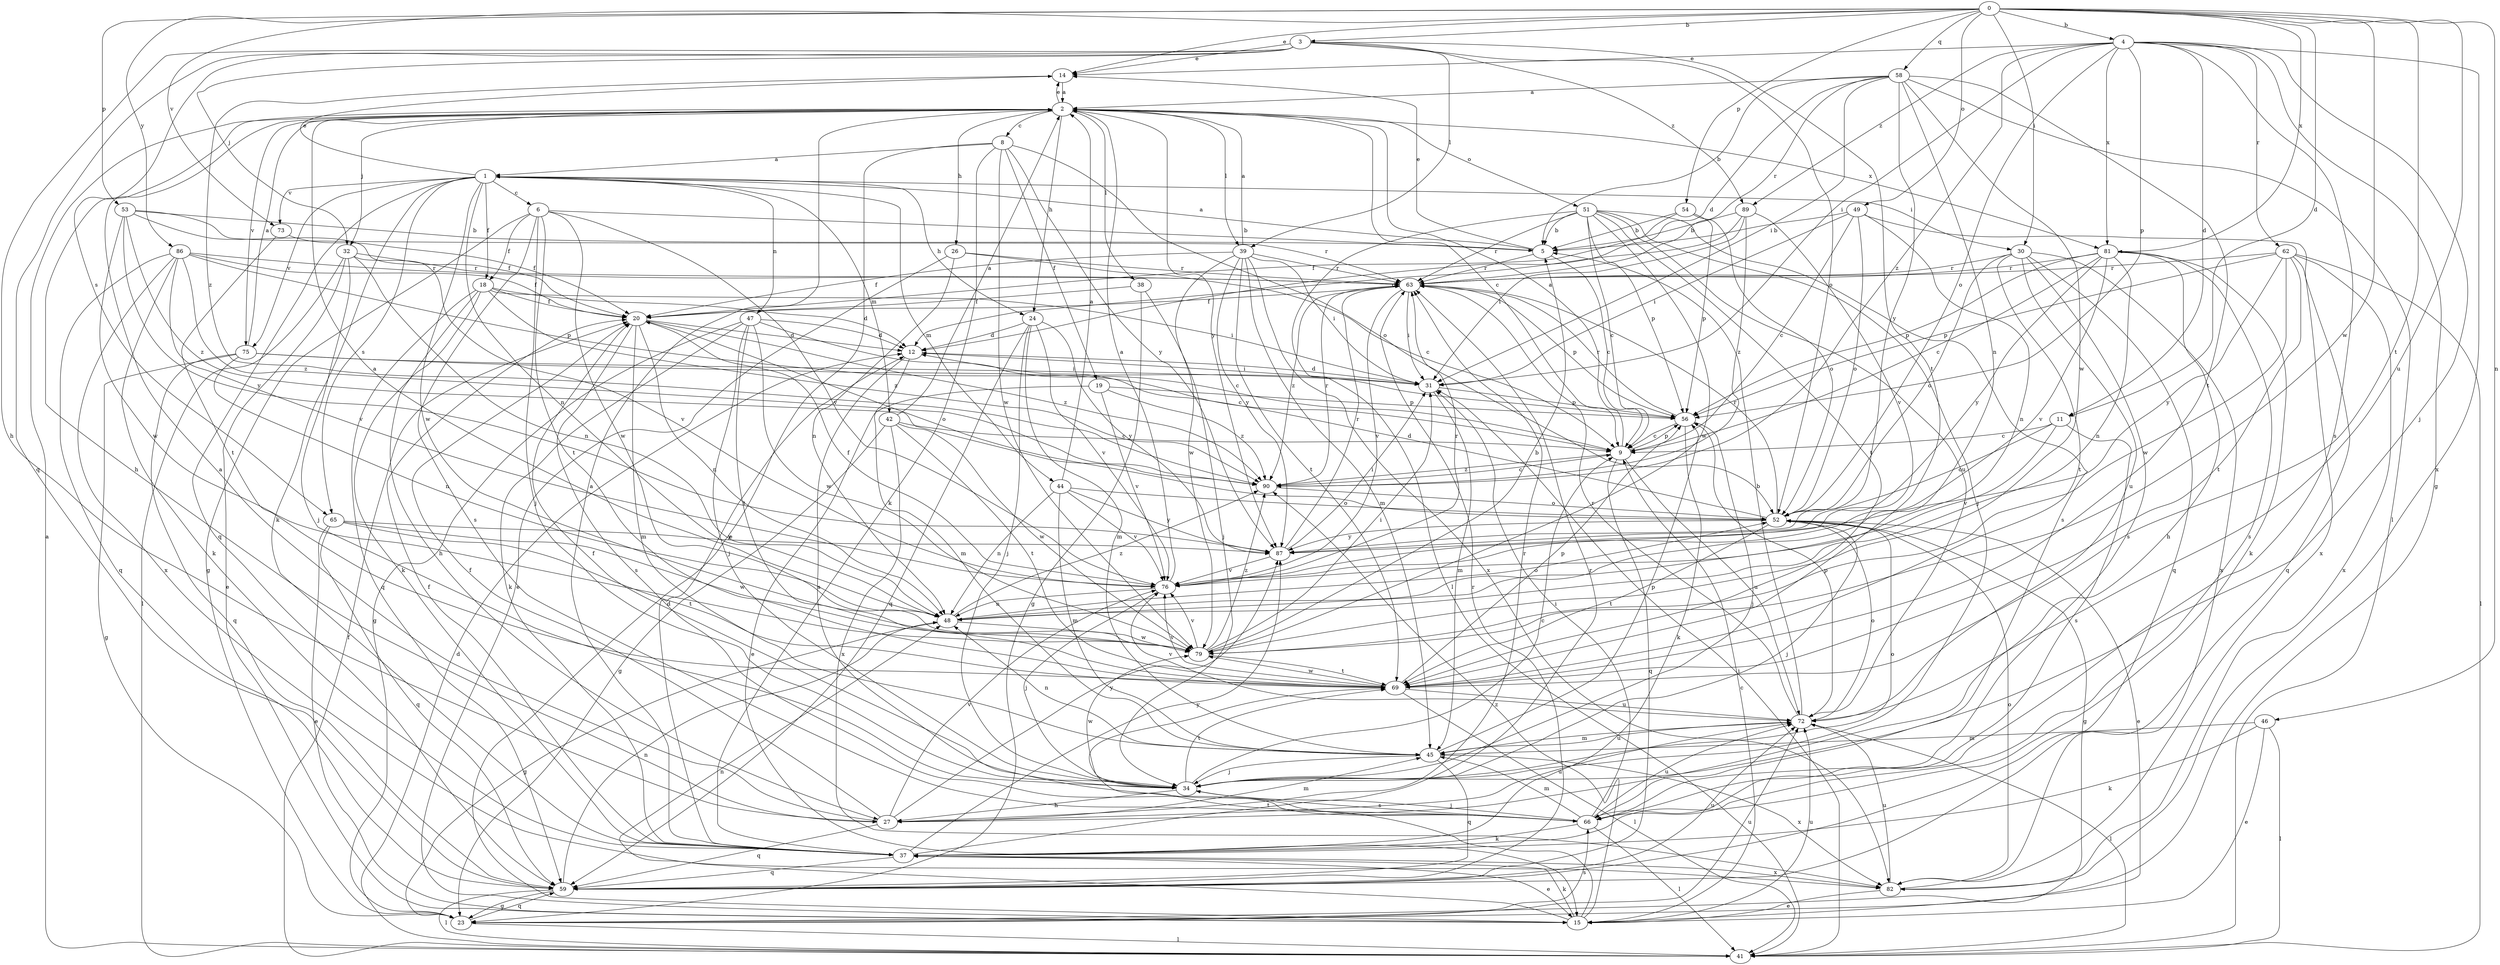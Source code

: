strict digraph  {
0;
1;
2;
3;
4;
5;
6;
8;
9;
11;
12;
14;
15;
18;
19;
20;
23;
24;
26;
27;
30;
31;
32;
34;
37;
38;
39;
41;
42;
44;
45;
46;
47;
48;
49;
51;
52;
53;
54;
56;
58;
59;
62;
63;
65;
66;
69;
72;
73;
75;
76;
79;
81;
82;
86;
87;
89;
90;
0 -> 3  [label=b];
0 -> 4  [label=b];
0 -> 11  [label=d];
0 -> 14  [label=e];
0 -> 30  [label=i];
0 -> 46  [label=n];
0 -> 49  [label=o];
0 -> 53  [label=p];
0 -> 54  [label=p];
0 -> 58  [label=q];
0 -> 69  [label=t];
0 -> 72  [label=u];
0 -> 73  [label=v];
0 -> 79  [label=w];
0 -> 81  [label=x];
0 -> 86  [label=y];
1 -> 6  [label=c];
1 -> 14  [label=e];
1 -> 18  [label=f];
1 -> 24  [label=h];
1 -> 30  [label=i];
1 -> 37  [label=k];
1 -> 42  [label=m];
1 -> 44  [label=m];
1 -> 47  [label=n];
1 -> 48  [label=n];
1 -> 59  [label=q];
1 -> 65  [label=s];
1 -> 73  [label=v];
1 -> 75  [label=v];
1 -> 79  [label=w];
2 -> 8  [label=c];
2 -> 9  [label=c];
2 -> 14  [label=e];
2 -> 24  [label=h];
2 -> 26  [label=h];
2 -> 27  [label=h];
2 -> 32  [label=j];
2 -> 38  [label=l];
2 -> 39  [label=l];
2 -> 51  [label=o];
2 -> 75  [label=v];
2 -> 81  [label=x];
2 -> 87  [label=y];
3 -> 14  [label=e];
3 -> 27  [label=h];
3 -> 32  [label=j];
3 -> 39  [label=l];
3 -> 52  [label=o];
3 -> 59  [label=q];
3 -> 65  [label=s];
3 -> 69  [label=t];
3 -> 89  [label=z];
4 -> 11  [label=d];
4 -> 14  [label=e];
4 -> 23  [label=g];
4 -> 31  [label=i];
4 -> 34  [label=j];
4 -> 52  [label=o];
4 -> 56  [label=p];
4 -> 62  [label=r];
4 -> 66  [label=s];
4 -> 81  [label=x];
4 -> 82  [label=x];
4 -> 89  [label=z];
4 -> 90  [label=z];
5 -> 1  [label=a];
5 -> 9  [label=c];
5 -> 14  [label=e];
5 -> 63  [label=r];
6 -> 5  [label=b];
6 -> 18  [label=f];
6 -> 23  [label=g];
6 -> 34  [label=j];
6 -> 66  [label=s];
6 -> 69  [label=t];
6 -> 76  [label=v];
6 -> 79  [label=w];
8 -> 1  [label=a];
8 -> 15  [label=e];
8 -> 19  [label=f];
8 -> 37  [label=k];
8 -> 52  [label=o];
8 -> 79  [label=w];
8 -> 87  [label=y];
9 -> 2  [label=a];
9 -> 56  [label=p];
9 -> 59  [label=q];
9 -> 72  [label=u];
9 -> 90  [label=z];
11 -> 9  [label=c];
11 -> 52  [label=o];
11 -> 66  [label=s];
11 -> 76  [label=v];
12 -> 31  [label=i];
12 -> 45  [label=m];
12 -> 66  [label=s];
14 -> 2  [label=a];
14 -> 90  [label=z];
15 -> 9  [label=c];
15 -> 37  [label=k];
15 -> 48  [label=n];
15 -> 69  [label=t];
15 -> 72  [label=u];
15 -> 90  [label=z];
18 -> 12  [label=d];
18 -> 20  [label=f];
18 -> 27  [label=h];
18 -> 31  [label=i];
18 -> 37  [label=k];
18 -> 59  [label=q];
18 -> 90  [label=z];
19 -> 15  [label=e];
19 -> 56  [label=p];
19 -> 76  [label=v];
19 -> 90  [label=z];
20 -> 12  [label=d];
20 -> 45  [label=m];
20 -> 48  [label=n];
20 -> 52  [label=o];
20 -> 66  [label=s];
20 -> 90  [label=z];
23 -> 41  [label=l];
23 -> 59  [label=q];
23 -> 66  [label=s];
23 -> 72  [label=u];
24 -> 12  [label=d];
24 -> 34  [label=j];
24 -> 45  [label=m];
24 -> 59  [label=q];
24 -> 76  [label=v];
24 -> 87  [label=y];
26 -> 9  [label=c];
26 -> 15  [label=e];
26 -> 48  [label=n];
26 -> 63  [label=r];
27 -> 2  [label=a];
27 -> 20  [label=f];
27 -> 45  [label=m];
27 -> 59  [label=q];
27 -> 63  [label=r];
27 -> 72  [label=u];
27 -> 76  [label=v];
27 -> 87  [label=y];
30 -> 52  [label=o];
30 -> 59  [label=q];
30 -> 63  [label=r];
30 -> 66  [label=s];
30 -> 69  [label=t];
30 -> 72  [label=u];
30 -> 82  [label=x];
31 -> 12  [label=d];
31 -> 45  [label=m];
31 -> 56  [label=p];
32 -> 15  [label=e];
32 -> 34  [label=j];
32 -> 41  [label=l];
32 -> 48  [label=n];
32 -> 63  [label=r];
32 -> 76  [label=v];
34 -> 9  [label=c];
34 -> 20  [label=f];
34 -> 27  [label=h];
34 -> 52  [label=o];
34 -> 66  [label=s];
34 -> 69  [label=t];
34 -> 79  [label=w];
37 -> 2  [label=a];
37 -> 12  [label=d];
37 -> 15  [label=e];
37 -> 20  [label=f];
37 -> 59  [label=q];
37 -> 63  [label=r];
37 -> 82  [label=x];
37 -> 87  [label=y];
38 -> 20  [label=f];
38 -> 23  [label=g];
38 -> 34  [label=j];
39 -> 2  [label=a];
39 -> 20  [label=f];
39 -> 31  [label=i];
39 -> 45  [label=m];
39 -> 63  [label=r];
39 -> 69  [label=t];
39 -> 79  [label=w];
39 -> 82  [label=x];
39 -> 87  [label=y];
41 -> 2  [label=a];
41 -> 12  [label=d];
41 -> 20  [label=f];
41 -> 31  [label=i];
42 -> 2  [label=a];
42 -> 9  [label=c];
42 -> 23  [label=g];
42 -> 69  [label=t];
42 -> 79  [label=w];
42 -> 82  [label=x];
44 -> 2  [label=a];
44 -> 45  [label=m];
44 -> 48  [label=n];
44 -> 52  [label=o];
44 -> 76  [label=v];
44 -> 87  [label=y];
45 -> 34  [label=j];
45 -> 48  [label=n];
45 -> 56  [label=p];
45 -> 59  [label=q];
45 -> 72  [label=u];
45 -> 82  [label=x];
46 -> 15  [label=e];
46 -> 37  [label=k];
46 -> 41  [label=l];
46 -> 45  [label=m];
47 -> 9  [label=c];
47 -> 12  [label=d];
47 -> 23  [label=g];
47 -> 34  [label=j];
47 -> 37  [label=k];
47 -> 69  [label=t];
47 -> 79  [label=w];
48 -> 2  [label=a];
48 -> 23  [label=g];
48 -> 52  [label=o];
48 -> 79  [label=w];
48 -> 90  [label=z];
49 -> 5  [label=b];
49 -> 9  [label=c];
49 -> 31  [label=i];
49 -> 48  [label=n];
49 -> 52  [label=o];
49 -> 82  [label=x];
51 -> 5  [label=b];
51 -> 9  [label=c];
51 -> 34  [label=j];
51 -> 41  [label=l];
51 -> 56  [label=p];
51 -> 63  [label=r];
51 -> 66  [label=s];
51 -> 69  [label=t];
51 -> 72  [label=u];
51 -> 79  [label=w];
52 -> 12  [label=d];
52 -> 15  [label=e];
52 -> 23  [label=g];
52 -> 34  [label=j];
52 -> 63  [label=r];
52 -> 69  [label=t];
52 -> 87  [label=y];
53 -> 5  [label=b];
53 -> 20  [label=f];
53 -> 63  [label=r];
53 -> 79  [label=w];
53 -> 87  [label=y];
53 -> 90  [label=z];
54 -> 5  [label=b];
54 -> 20  [label=f];
54 -> 52  [label=o];
54 -> 56  [label=p];
56 -> 9  [label=c];
56 -> 34  [label=j];
56 -> 37  [label=k];
56 -> 63  [label=r];
58 -> 2  [label=a];
58 -> 5  [label=b];
58 -> 12  [label=d];
58 -> 31  [label=i];
58 -> 41  [label=l];
58 -> 48  [label=n];
58 -> 63  [label=r];
58 -> 69  [label=t];
58 -> 79  [label=w];
58 -> 87  [label=y];
59 -> 23  [label=g];
59 -> 41  [label=l];
59 -> 48  [label=n];
59 -> 63  [label=r];
59 -> 72  [label=u];
62 -> 41  [label=l];
62 -> 56  [label=p];
62 -> 59  [label=q];
62 -> 63  [label=r];
62 -> 69  [label=t];
62 -> 79  [label=w];
62 -> 82  [label=x];
62 -> 87  [label=y];
63 -> 20  [label=f];
63 -> 31  [label=i];
63 -> 56  [label=p];
63 -> 76  [label=v];
63 -> 90  [label=z];
65 -> 15  [label=e];
65 -> 59  [label=q];
65 -> 69  [label=t];
65 -> 79  [label=w];
65 -> 87  [label=y];
66 -> 31  [label=i];
66 -> 34  [label=j];
66 -> 37  [label=k];
66 -> 41  [label=l];
66 -> 45  [label=m];
66 -> 72  [label=u];
69 -> 41  [label=l];
69 -> 56  [label=p];
69 -> 72  [label=u];
69 -> 76  [label=v];
69 -> 79  [label=w];
72 -> 5  [label=b];
72 -> 41  [label=l];
72 -> 45  [label=m];
72 -> 52  [label=o];
72 -> 56  [label=p];
72 -> 63  [label=r];
72 -> 76  [label=v];
73 -> 20  [label=f];
73 -> 69  [label=t];
75 -> 2  [label=a];
75 -> 9  [label=c];
75 -> 23  [label=g];
75 -> 31  [label=i];
75 -> 48  [label=n];
75 -> 59  [label=q];
76 -> 2  [label=a];
76 -> 20  [label=f];
76 -> 34  [label=j];
76 -> 48  [label=n];
76 -> 63  [label=r];
79 -> 5  [label=b];
79 -> 31  [label=i];
79 -> 69  [label=t];
79 -> 76  [label=v];
79 -> 90  [label=z];
81 -> 9  [label=c];
81 -> 27  [label=h];
81 -> 37  [label=k];
81 -> 48  [label=n];
81 -> 56  [label=p];
81 -> 63  [label=r];
81 -> 66  [label=s];
81 -> 76  [label=v];
81 -> 87  [label=y];
82 -> 15  [label=e];
82 -> 52  [label=o];
82 -> 72  [label=u];
86 -> 20  [label=f];
86 -> 37  [label=k];
86 -> 56  [label=p];
86 -> 59  [label=q];
86 -> 63  [label=r];
86 -> 76  [label=v];
86 -> 82  [label=x];
86 -> 90  [label=z];
87 -> 31  [label=i];
87 -> 63  [label=r];
87 -> 76  [label=v];
89 -> 5  [label=b];
89 -> 12  [label=d];
89 -> 31  [label=i];
89 -> 76  [label=v];
89 -> 90  [label=z];
90 -> 9  [label=c];
90 -> 52  [label=o];
90 -> 63  [label=r];
}
